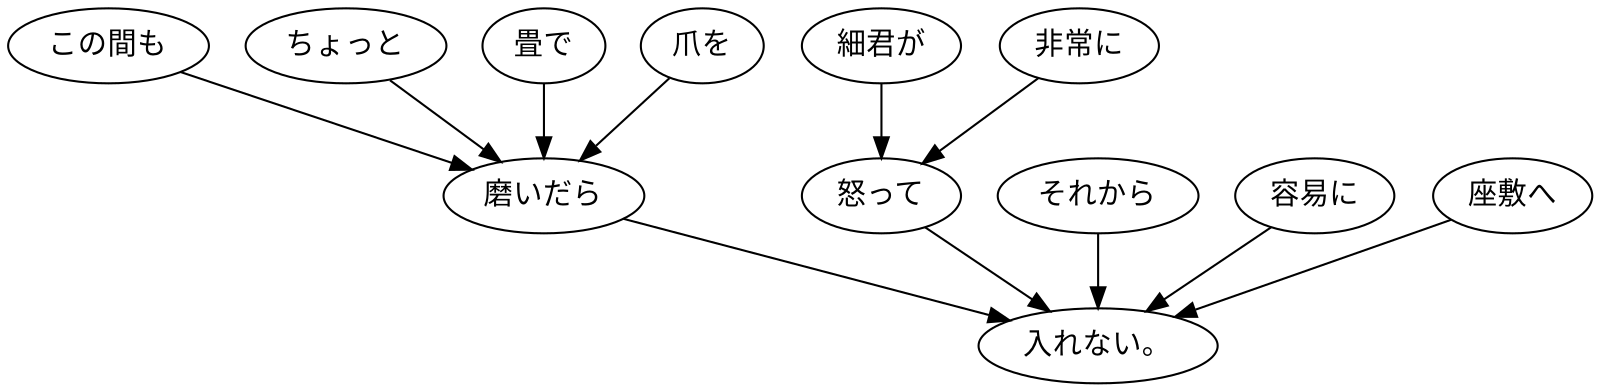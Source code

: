digraph graph103 {
	node0 [label="この間も"];
	node1 [label="ちょっと"];
	node2 [label="畳で"];
	node3 [label="爪を"];
	node4 [label="磨いだら"];
	node5 [label="細君が"];
	node6 [label="非常に"];
	node7 [label="怒って"];
	node8 [label="それから"];
	node9 [label="容易に"];
	node10 [label="座敷へ"];
	node11 [label="入れない。"];
	node0 -> node4;
	node1 -> node4;
	node2 -> node4;
	node3 -> node4;
	node4 -> node11;
	node5 -> node7;
	node6 -> node7;
	node7 -> node11;
	node8 -> node11;
	node9 -> node11;
	node10 -> node11;
}
